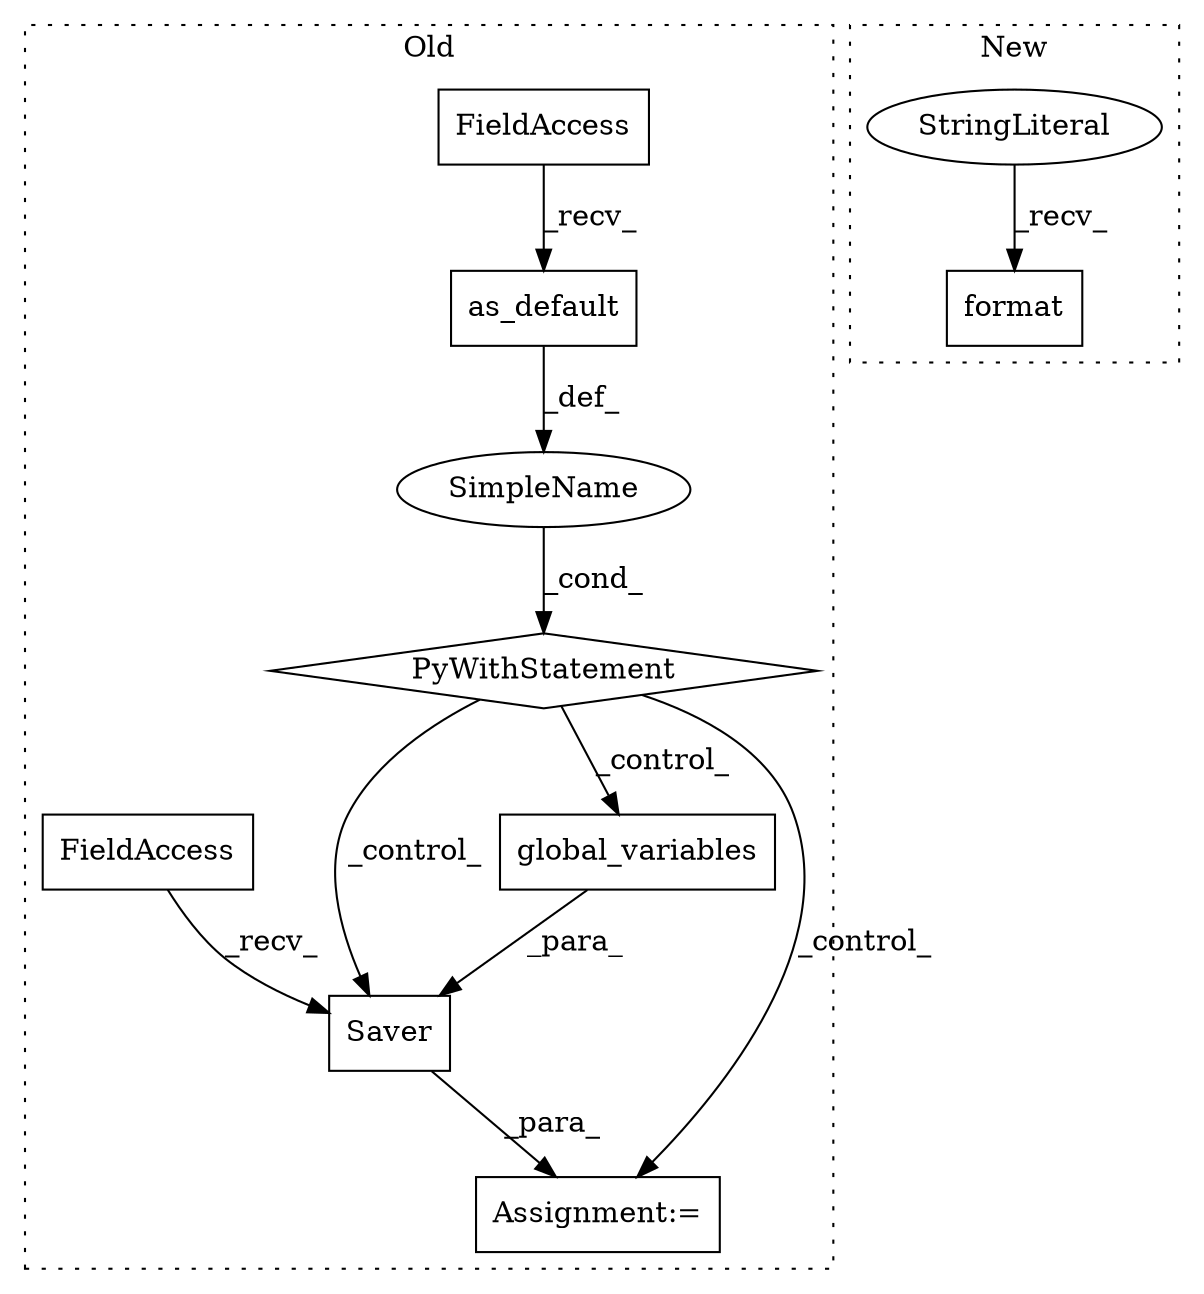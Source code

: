 digraph G {
subgraph cluster0 {
1 [label="Saver" a="32" s="7482,7517" l="6,1" shape="box"];
3 [label="as_default" a="32" s="7437" l="12" shape="box"];
4 [label="SimpleName" a="42" s="" l="" shape="ellipse"];
5 [label="PyWithStatement" a="104" s="7416,7449" l="10,2" shape="diamond"];
7 [label="global_variables" a="32" s="7499" l="18" shape="box"];
8 [label="FieldAccess" a="22" s="7426" l="10" shape="box"];
9 [label="FieldAccess" a="22" s="7465" l="16" shape="box"];
10 [label="Assignment:=" a="7" s="7464" l="1" shape="box"];
label = "Old";
style="dotted";
}
subgraph cluster1 {
2 [label="format" a="32" s="7705,7743" l="7,1" shape="box"];
6 [label="StringLiteral" a="45" s="7671" l="33" shape="ellipse"];
label = "New";
style="dotted";
}
1 -> 10 [label="_para_"];
3 -> 4 [label="_def_"];
4 -> 5 [label="_cond_"];
5 -> 7 [label="_control_"];
5 -> 10 [label="_control_"];
5 -> 1 [label="_control_"];
6 -> 2 [label="_recv_"];
7 -> 1 [label="_para_"];
8 -> 3 [label="_recv_"];
9 -> 1 [label="_recv_"];
}